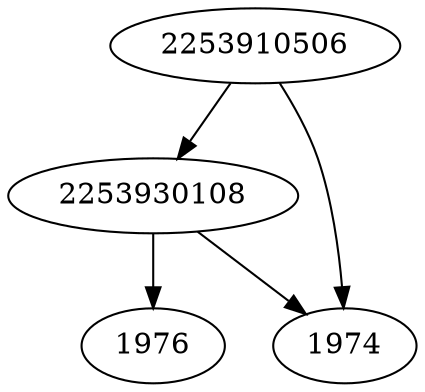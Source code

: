 strict digraph  {
1976;
2253910506;
2253930108;
1974;
2253910506 -> 1974;
2253910506 -> 2253930108;
2253930108 -> 1974;
2253930108 -> 1976;
}
